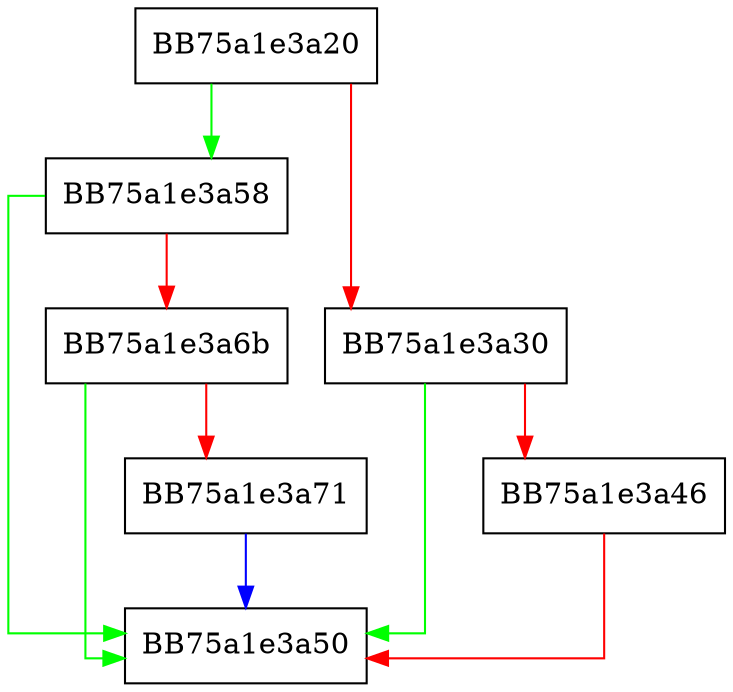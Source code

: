 digraph OnNotify {
  node [shape="box"];
  graph [splines=ortho];
  BB75a1e3a20 -> BB75a1e3a58 [color="green"];
  BB75a1e3a20 -> BB75a1e3a30 [color="red"];
  BB75a1e3a30 -> BB75a1e3a50 [color="green"];
  BB75a1e3a30 -> BB75a1e3a46 [color="red"];
  BB75a1e3a46 -> BB75a1e3a50 [color="red"];
  BB75a1e3a58 -> BB75a1e3a50 [color="green"];
  BB75a1e3a58 -> BB75a1e3a6b [color="red"];
  BB75a1e3a6b -> BB75a1e3a50 [color="green"];
  BB75a1e3a6b -> BB75a1e3a71 [color="red"];
  BB75a1e3a71 -> BB75a1e3a50 [color="blue"];
}